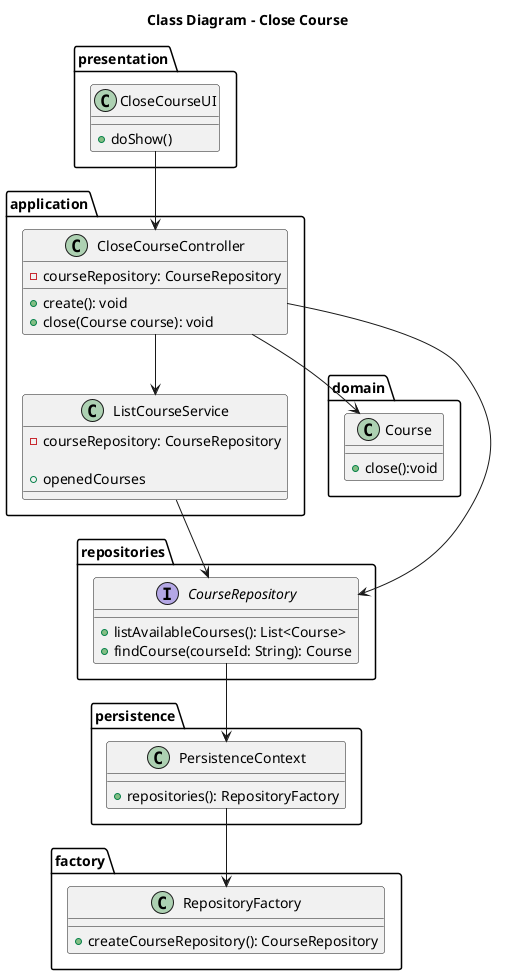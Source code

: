 @startuml
title Class Diagram - Close Course

package presentation {
  class CloseCourseUI {
    +doShow()
  }
}

package application {
  class CloseCourseController {
    -courseRepository: CourseRepository

    +create(): void
    +close(Course course): void
  }

  class ListCourseService{
    -courseRepository: CourseRepository

    +openedCourses
  }
}

package domain {
  class Course {
    +close():void
  }

}

package persistence {
  class PersistenceContext {
    +repositories(): RepositoryFactory
  }
}

package factory {
  class RepositoryFactory {
    +createCourseRepository(): CourseRepository

  }
}

package repositories {

  interface CourseRepository {
    +listAvailableCourses(): List<Course>
    +findCourse(courseId: String): Course
  }
}

CloseCourseUI --> CloseCourseController
CloseCourseController --> CourseRepository
CloseCourseController --> Course

CloseCourseController --> ListCourseService
ListCourseService --> CourseRepository

CourseRepository --> PersistenceContext

PersistenceContext --> RepositoryFactory

@enduml





